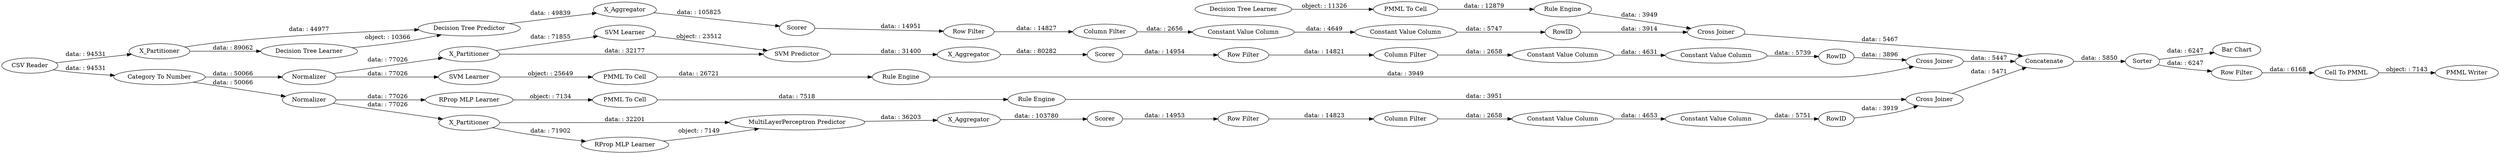 digraph {
	"-4246202731396950436_7" [label=X_Aggregator]
	"-7895762385355963040_34" [label="Rule Engine"]
	"-572400648029522756_38" [label="Cross Joiner"]
	"-6172936432215390939_59" [label="Bar Chart"]
	"-572400648029522756_32" [label="Decision Tree Predictor"]
	"-8753506216393558584_9" [label="Row Filter"]
	"-3252594734680142417_9" [label="Row Filter"]
	"-4246202731396950436_40" [label=Normalizer]
	"-6064589288173632341_290" [label="Constant Value Column"]
	"-8753506216393558584_292" [label="Constant Value Column"]
	"-4655225609005523754_38" [label="Cross Joiner"]
	"-572400648029522756_2" [label=X_Partitioner]
	"-6172936432215390939_53" [label="Row Filter"]
	"-6064589288173632341_293" [label=RowID]
	"-572400648029522756_39" [label=Scorer]
	"-6172936432215390939_58" [label="Category To Number"]
	"1363406065447434175_35" [label="RProp MLP Learner"]
	"-3252594734680142417_290" [label="Constant Value Column"]
	"-8753506216393558584_294" [label="Column Filter"]
	"-8287573929241631572_35" [label="Rule Engine"]
	"-6172936432215390939_63" [label="PMML Writer"]
	"-4246202731396950436_2" [label=X_Partitioner]
	"-572400648029522756_31" [label="Decision Tree Learner"]
	"1363406065447434175_22" [label="PMML To Cell"]
	"-572400648029522756_7" [label=X_Aggregator]
	"-6172936432215390939_52" [label=Sorter]
	"-6064589288173632341_292" [label="Constant Value Column"]
	"-7895762385355963040_33" [label="Decision Tree Learner"]
	"-8287573929241631572_33" [label="SVM Learner"]
	"-8753506216393558584_290" [label="Constant Value Column"]
	"-4655225609005523754_39" [label=Normalizer]
	"-6172936432215390939_60" [label=Concatenate]
	"-6172936432215390939_62" [label="CSV Reader"]
	"-7895762385355963040_28" [label="PMML To Cell"]
	"-8753506216393558584_293" [label=RowID]
	"-4246202731396950436_31" [label="SVM Learner"]
	"-8287573929241631572_34" [label="PMML To Cell"]
	"-4246202731396950436_41" [label=Scorer]
	"-4655225609005523754_7" [label=X_Aggregator]
	"-3252594734680142417_293" [label=RowID]
	"-4655225609005523754_32" [label="MultiLayerPerceptron Predictor"]
	"-4246202731396950436_32" [label="SVM Predictor"]
	"-4655225609005523754_2" [label=X_Partitioner]
	"-6064589288173632341_294" [label="Column Filter"]
	"1363406065447434175_34" [label="Rule Engine"]
	"-4655225609005523754_31" [label="RProp MLP Learner"]
	"-3252594734680142417_292" [label="Constant Value Column"]
	"-4246202731396950436_39" [label="Cross Joiner"]
	"-6064589288173632341_9" [label="Row Filter"]
	"-6172936432215390939_54" [label="Cell To PMML"]
	"-4655225609005523754_40" [label=Scorer]
	"-3252594734680142417_294" [label="Column Filter"]
	"-8753506216393558584_294" -> "-8753506216393558584_290" [label="data: : 2656"]
	"-572400648029522756_38" -> "-6172936432215390939_60" [label="data: : 5467"]
	"-6064589288173632341_290" -> "-6064589288173632341_292" [label="data: : 4653"]
	"1363406065447434175_34" -> "-4655225609005523754_38" [label="data: : 3951"]
	"-7895762385355963040_28" -> "-7895762385355963040_34" [label="data: : 12879"]
	"-6172936432215390939_52" -> "-6172936432215390939_59" [label="data: : 6247"]
	"-6172936432215390939_62" -> "-572400648029522756_2" [label="data: : 94531"]
	"-4246202731396950436_2" -> "-4246202731396950436_32" [label="data: : 32177"]
	"-3252594734680142417_293" -> "-4246202731396950436_39" [label="data: : 3896"]
	"-6172936432215390939_53" -> "-6172936432215390939_54" [label="data: : 6168"]
	"-4655225609005523754_2" -> "-4655225609005523754_31" [label="data: : 71902"]
	"-3252594734680142417_290" -> "-3252594734680142417_292" [label="data: : 4631"]
	"-6172936432215390939_52" -> "-6172936432215390939_53" [label="data: : 6247"]
	"-4246202731396950436_40" -> "-8287573929241631572_33" [label="data: : 77026"]
	"-572400648029522756_39" -> "-8753506216393558584_9" [label="data: : 14951"]
	"-7895762385355963040_33" -> "-7895762385355963040_28" [label="object: : 11326"]
	"-6172936432215390939_62" -> "-6172936432215390939_58" [label="data: : 94531"]
	"-8287573929241631572_33" -> "-8287573929241631572_34" [label="object: : 25649"]
	"-4246202731396950436_32" -> "-4246202731396950436_7" [label="data: : 31400"]
	"-4655225609005523754_32" -> "-4655225609005523754_7" [label="data: : 36203"]
	"-4246202731396950436_31" -> "-4246202731396950436_32" [label="object: : 23512"]
	"-8287573929241631572_35" -> "-4246202731396950436_39" [label="data: : 3949"]
	"-4655225609005523754_2" -> "-4655225609005523754_32" [label="data: : 32201"]
	"-3252594734680142417_9" -> "-3252594734680142417_294" [label="data: : 14821"]
	"-8753506216393558584_293" -> "-572400648029522756_38" [label="data: : 3914"]
	"-4655225609005523754_40" -> "-6064589288173632341_9" [label="data: : 14953"]
	"-4655225609005523754_38" -> "-6172936432215390939_60" [label="data: : 5471"]
	"-6064589288173632341_292" -> "-6064589288173632341_293" [label="data: : 5751"]
	"-572400648029522756_31" -> "-572400648029522756_32" [label="object: : 10366"]
	"-4246202731396950436_39" -> "-6172936432215390939_60" [label="data: : 5447"]
	"-4655225609005523754_31" -> "-4655225609005523754_32" [label="object: : 7149"]
	"-3252594734680142417_294" -> "-3252594734680142417_290" [label="data: : 2658"]
	"-8287573929241631572_34" -> "-8287573929241631572_35" [label="data: : 26721"]
	"-572400648029522756_7" -> "-572400648029522756_39" [label="data: : 105825"]
	"-6172936432215390939_58" -> "-4246202731396950436_40" [label="data: : 50066"]
	"-8753506216393558584_9" -> "-8753506216393558584_294" [label="data: : 14827"]
	"-6064589288173632341_293" -> "-4655225609005523754_38" [label="data: : 3919"]
	"-572400648029522756_2" -> "-572400648029522756_31" [label="data: : 89062"]
	"-4655225609005523754_39" -> "-4655225609005523754_2" [label="data: : 77026"]
	"-4246202731396950436_2" -> "-4246202731396950436_31" [label="data: : 71855"]
	"-6172936432215390939_60" -> "-6172936432215390939_52" [label="data: : 5850"]
	"-4246202731396950436_7" -> "-4246202731396950436_41" [label="data: : 80282"]
	"-8753506216393558584_292" -> "-8753506216393558584_293" [label="data: : 5747"]
	"1363406065447434175_22" -> "1363406065447434175_34" [label="data: : 7518"]
	"1363406065447434175_35" -> "1363406065447434175_22" [label="object: : 7134"]
	"-6172936432215390939_58" -> "-4655225609005523754_39" [label="data: : 50066"]
	"-6064589288173632341_9" -> "-6064589288173632341_294" [label="data: : 14823"]
	"-7895762385355963040_34" -> "-572400648029522756_38" [label="data: : 3949"]
	"-8753506216393558584_290" -> "-8753506216393558584_292" [label="data: : 4649"]
	"-3252594734680142417_292" -> "-3252594734680142417_293" [label="data: : 5739"]
	"-6172936432215390939_54" -> "-6172936432215390939_63" [label="object: : 7143"]
	"-572400648029522756_2" -> "-572400648029522756_32" [label="data: : 44977"]
	"-4655225609005523754_39" -> "1363406065447434175_35" [label="data: : 77026"]
	"-572400648029522756_32" -> "-572400648029522756_7" [label="data: : 49839"]
	"-4246202731396950436_40" -> "-4246202731396950436_2" [label="data: : 77026"]
	"-4246202731396950436_41" -> "-3252594734680142417_9" [label="data: : 14954"]
	"-6064589288173632341_294" -> "-6064589288173632341_290" [label="data: : 2658"]
	"-4655225609005523754_7" -> "-4655225609005523754_40" [label="data: : 103780"]
	rankdir=LR
}
